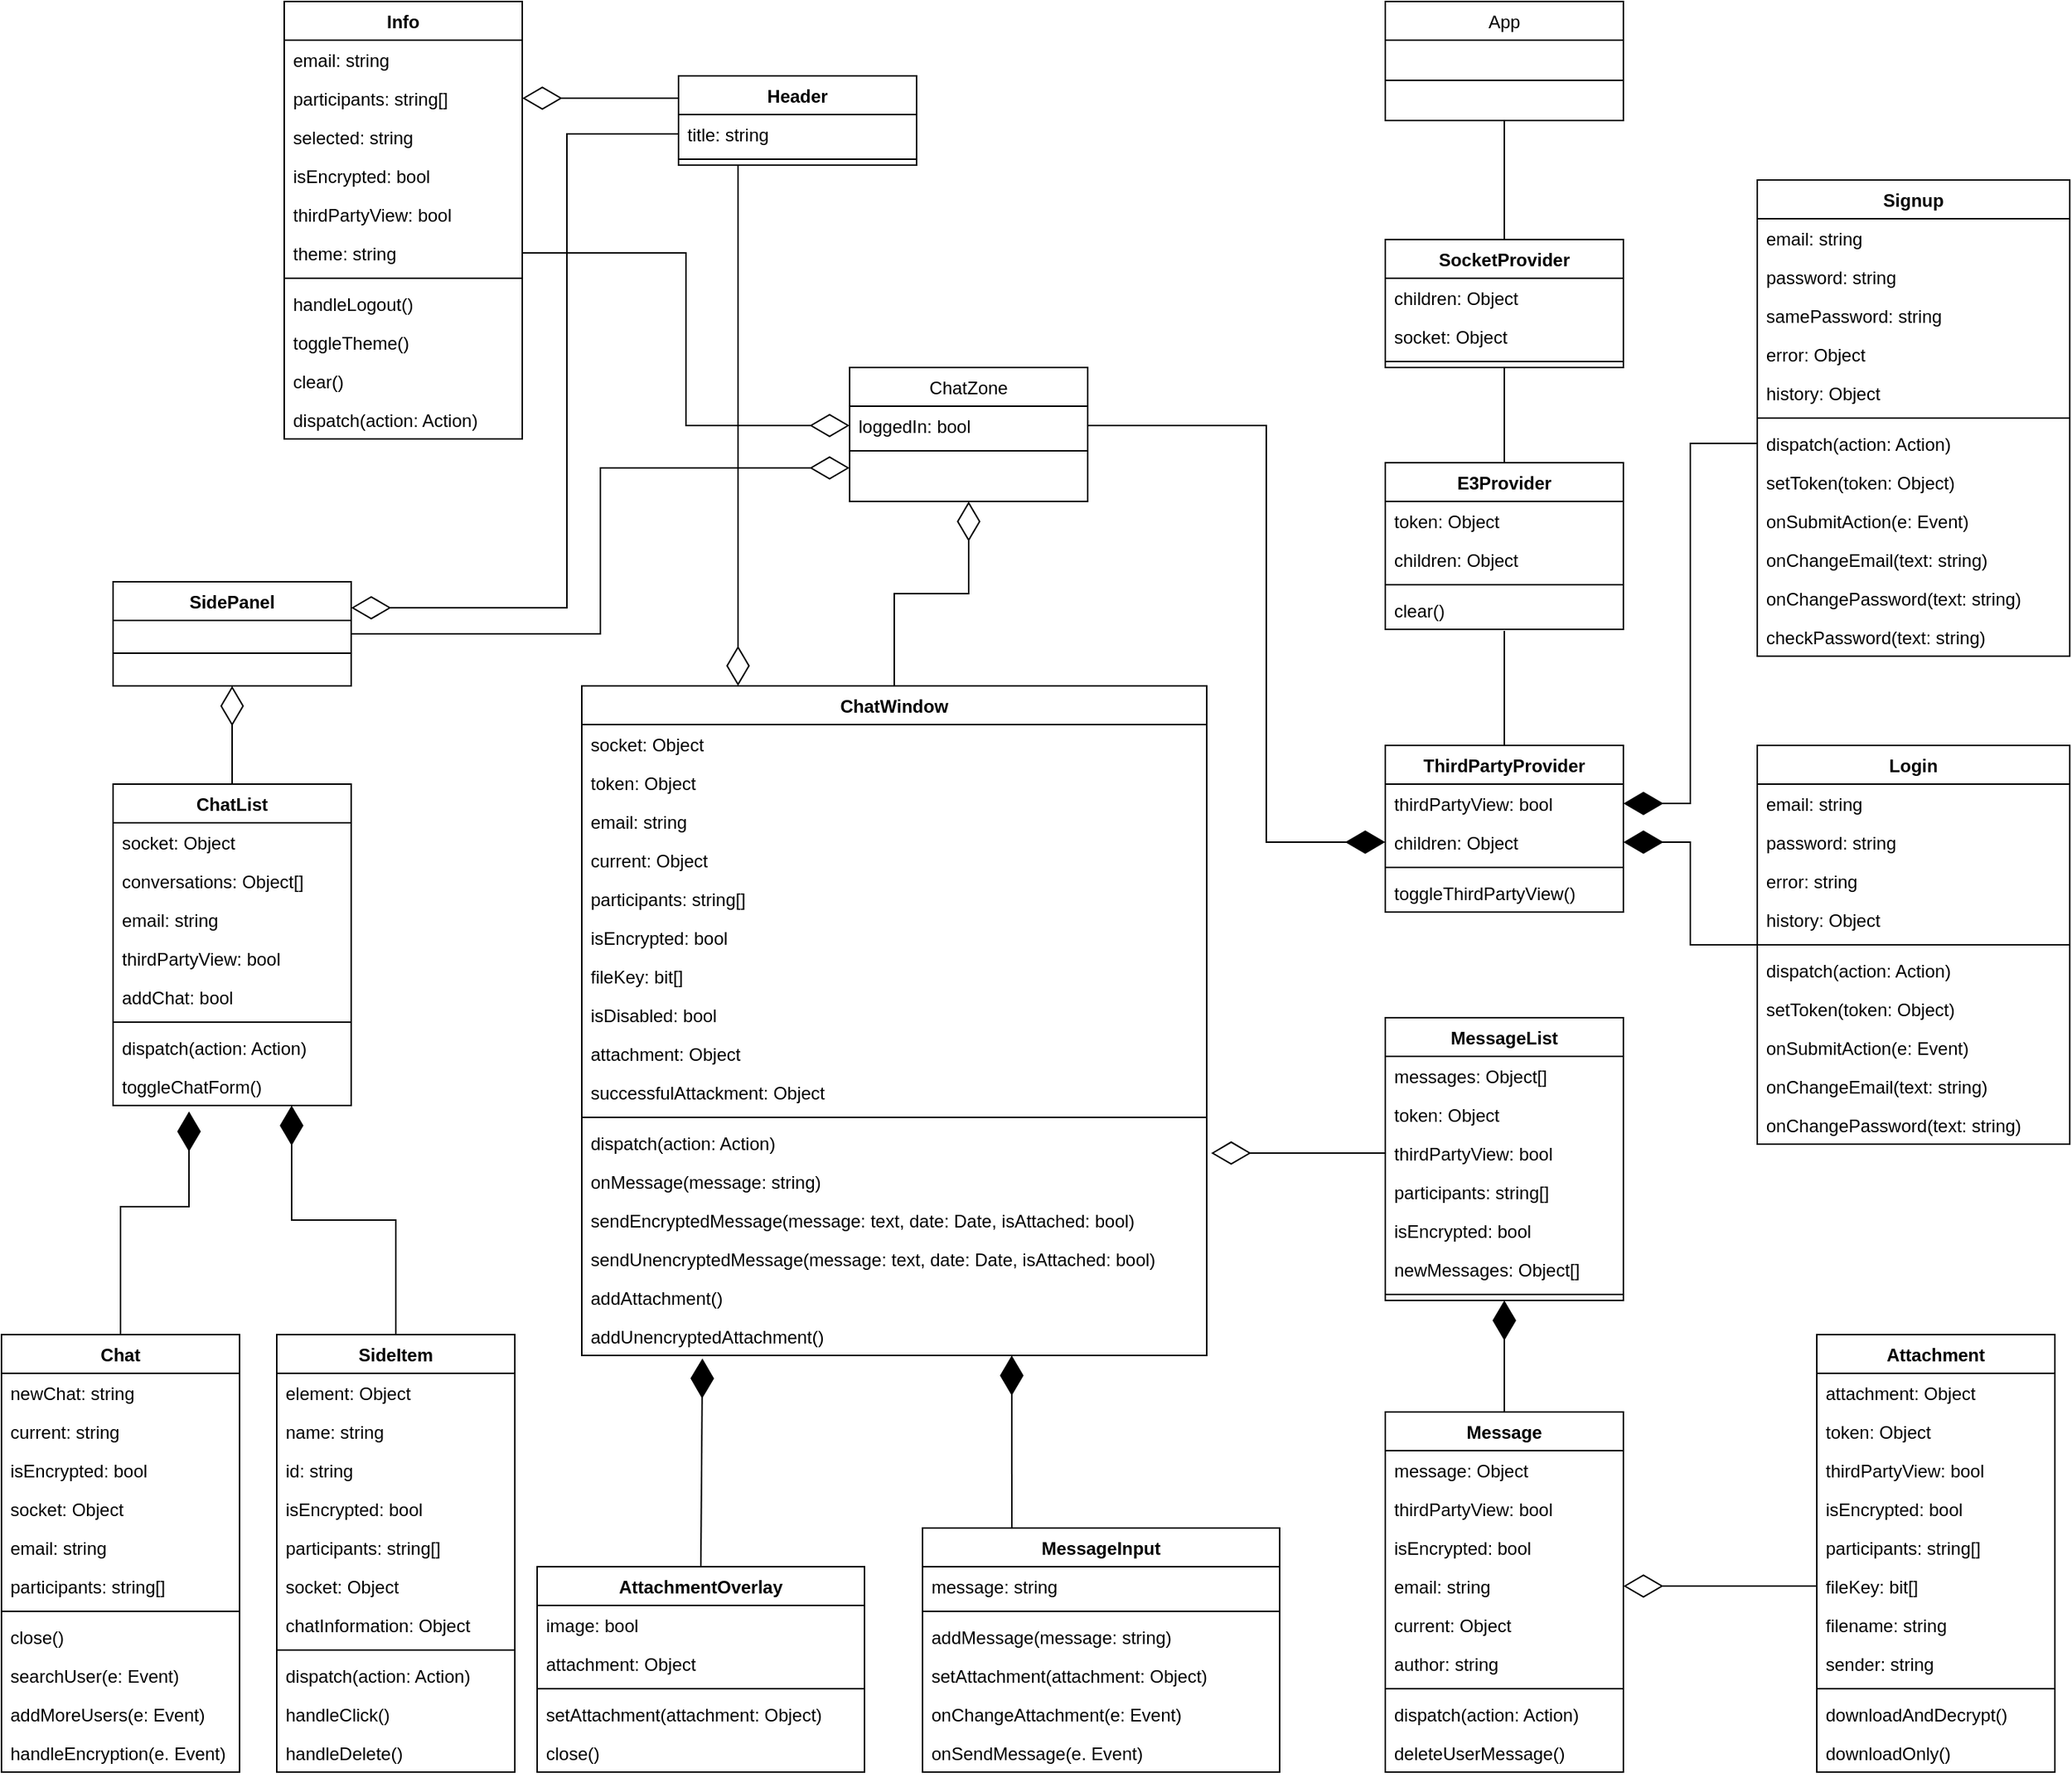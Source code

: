 <mxfile version="14.6.1" type="device"><diagram id="C5RBs43oDa-KdzZeNtuy" name="Page-1"><mxGraphModel dx="2538" dy="564" grid="1" gridSize="10" guides="1" tooltips="1" connect="1" arrows="1" fold="1" page="1" pageScale="1" pageWidth="1500" pageHeight="1500" math="0" shadow="0"><root><mxCell id="WIyWlLk6GJQsqaUBKTNV-0"/><mxCell id="WIyWlLk6GJQsqaUBKTNV-1" parent="WIyWlLk6GJQsqaUBKTNV-0"/><mxCell id="zkfFHV4jXpPFQw0GAbJ--0" value="App" style="swimlane;fontStyle=0;align=center;verticalAlign=top;childLayout=stackLayout;horizontal=1;startSize=26;horizontalStack=0;resizeParent=1;resizeLast=0;collapsible=1;marginBottom=0;rounded=0;shadow=0;strokeWidth=1;" parent="WIyWlLk6GJQsqaUBKTNV-1" vertex="1"><mxGeometry x="560" y="40" width="160" height="80" as="geometry"><mxRectangle x="230" y="140" width="160" height="26" as="alternateBounds"/></mxGeometry></mxCell><mxCell id="zkfFHV4jXpPFQw0GAbJ--4" value="" style="line;html=1;strokeWidth=1;align=left;verticalAlign=middle;spacingTop=-1;spacingLeft=3;spacingRight=3;rotatable=0;labelPosition=right;points=[];portConstraint=eastwest;" parent="zkfFHV4jXpPFQw0GAbJ--0" vertex="1"><mxGeometry y="26" width="160" height="54" as="geometry"/></mxCell><mxCell id="zkfFHV4jXpPFQw0GAbJ--17" value="ChatZone" style="swimlane;fontStyle=0;align=center;verticalAlign=top;childLayout=stackLayout;horizontal=1;startSize=26;horizontalStack=0;resizeParent=1;resizeLast=0;collapsible=1;marginBottom=0;rounded=0;shadow=0;strokeWidth=1;" parent="WIyWlLk6GJQsqaUBKTNV-1" vertex="1"><mxGeometry x="200" y="286" width="160" height="90" as="geometry"><mxRectangle x="550" y="140" width="160" height="26" as="alternateBounds"/></mxGeometry></mxCell><mxCell id="zkfFHV4jXpPFQw0GAbJ--18" value="loggedIn: bool" style="text;align=left;verticalAlign=top;spacingLeft=4;spacingRight=4;overflow=hidden;rotatable=0;points=[[0,0.5],[1,0.5]];portConstraint=eastwest;" parent="zkfFHV4jXpPFQw0GAbJ--17" vertex="1"><mxGeometry y="26" width="160" height="26" as="geometry"/></mxCell><mxCell id="zkfFHV4jXpPFQw0GAbJ--23" value="" style="line;html=1;strokeWidth=1;align=left;verticalAlign=middle;spacingTop=-1;spacingLeft=3;spacingRight=3;rotatable=0;labelPosition=right;points=[];portConstraint=eastwest;" parent="zkfFHV4jXpPFQw0GAbJ--17" vertex="1"><mxGeometry y="52" width="160" height="8" as="geometry"/></mxCell><mxCell id="NFk0pXSnsGcXy38gWaya-1" value="Login" style="swimlane;fontStyle=1;align=center;verticalAlign=top;childLayout=stackLayout;horizontal=1;startSize=26;horizontalStack=0;resizeParent=1;resizeParentMax=0;resizeLast=0;collapsible=1;marginBottom=0;" parent="WIyWlLk6GJQsqaUBKTNV-1" vertex="1"><mxGeometry x="810" y="540" width="210" height="268" as="geometry"/></mxCell><mxCell id="NFk0pXSnsGcXy38gWaya-2" value="email: string" style="text;strokeColor=none;fillColor=none;align=left;verticalAlign=top;spacingLeft=4;spacingRight=4;overflow=hidden;rotatable=0;points=[[0,0.5],[1,0.5]];portConstraint=eastwest;" parent="NFk0pXSnsGcXy38gWaya-1" vertex="1"><mxGeometry y="26" width="210" height="26" as="geometry"/></mxCell><mxCell id="NFk0pXSnsGcXy38gWaya-10" value="password: string" style="text;strokeColor=none;fillColor=none;align=left;verticalAlign=top;spacingLeft=4;spacingRight=4;overflow=hidden;rotatable=0;points=[[0,0.5],[1,0.5]];portConstraint=eastwest;" parent="NFk0pXSnsGcXy38gWaya-1" vertex="1"><mxGeometry y="52" width="210" height="26" as="geometry"/></mxCell><mxCell id="NFk0pXSnsGcXy38gWaya-4" value="error: string" style="text;strokeColor=none;fillColor=none;align=left;verticalAlign=top;spacingLeft=4;spacingRight=4;overflow=hidden;rotatable=0;points=[[0,0.5],[1,0.5]];portConstraint=eastwest;" parent="NFk0pXSnsGcXy38gWaya-1" vertex="1"><mxGeometry y="78" width="210" height="26" as="geometry"/></mxCell><mxCell id="NFk0pXSnsGcXy38gWaya-12" value="history: Object" style="text;strokeColor=none;fillColor=none;align=left;verticalAlign=top;spacingLeft=4;spacingRight=4;overflow=hidden;rotatable=0;points=[[0,0.5],[1,0.5]];portConstraint=eastwest;" parent="NFk0pXSnsGcXy38gWaya-1" vertex="1"><mxGeometry y="104" width="210" height="26" as="geometry"/></mxCell><mxCell id="NFk0pXSnsGcXy38gWaya-3" value="" style="line;strokeWidth=1;fillColor=none;align=left;verticalAlign=middle;spacingTop=-1;spacingLeft=3;spacingRight=3;rotatable=0;labelPosition=right;points=[];portConstraint=eastwest;" parent="NFk0pXSnsGcXy38gWaya-1" vertex="1"><mxGeometry y="130" width="210" height="8" as="geometry"/></mxCell><mxCell id="NFk0pXSnsGcXy38gWaya-16" value="dispatch(action: Action)" style="text;strokeColor=none;fillColor=none;align=left;verticalAlign=top;spacingLeft=4;spacingRight=4;overflow=hidden;rotatable=0;points=[[0,0.5],[1,0.5]];portConstraint=eastwest;" parent="NFk0pXSnsGcXy38gWaya-1" vertex="1"><mxGeometry y="138" width="210" height="26" as="geometry"/></mxCell><mxCell id="NFk0pXSnsGcXy38gWaya-17" value="setToken(token: Object)" style="text;strokeColor=none;fillColor=none;align=left;verticalAlign=top;spacingLeft=4;spacingRight=4;overflow=hidden;rotatable=0;points=[[0,0.5],[1,0.5]];portConstraint=eastwest;" parent="NFk0pXSnsGcXy38gWaya-1" vertex="1"><mxGeometry y="164" width="210" height="26" as="geometry"/></mxCell><mxCell id="NFk0pXSnsGcXy38gWaya-18" value="onSubmitAction(e: Event)" style="text;strokeColor=none;fillColor=none;align=left;verticalAlign=top;spacingLeft=4;spacingRight=4;overflow=hidden;rotatable=0;points=[[0,0.5],[1,0.5]];portConstraint=eastwest;" parent="NFk0pXSnsGcXy38gWaya-1" vertex="1"><mxGeometry y="190" width="210" height="26" as="geometry"/></mxCell><mxCell id="NFk0pXSnsGcXy38gWaya-19" value="onChangeEmail(text: string)" style="text;strokeColor=none;fillColor=none;align=left;verticalAlign=top;spacingLeft=4;spacingRight=4;overflow=hidden;rotatable=0;points=[[0,0.5],[1,0.5]];portConstraint=eastwest;" parent="NFk0pXSnsGcXy38gWaya-1" vertex="1"><mxGeometry y="216" width="210" height="26" as="geometry"/></mxCell><mxCell id="NFk0pXSnsGcXy38gWaya-20" value="onChangePassword(text: string)" style="text;strokeColor=none;fillColor=none;align=left;verticalAlign=top;spacingLeft=4;spacingRight=4;overflow=hidden;rotatable=0;points=[[0,0.5],[1,0.5]];portConstraint=eastwest;" parent="NFk0pXSnsGcXy38gWaya-1" vertex="1"><mxGeometry y="242" width="210" height="26" as="geometry"/></mxCell><mxCell id="NFk0pXSnsGcXy38gWaya-21" value="Signup" style="swimlane;fontStyle=1;align=center;verticalAlign=top;childLayout=stackLayout;horizontal=1;startSize=26;horizontalStack=0;resizeParent=1;resizeParentMax=0;resizeLast=0;collapsible=1;marginBottom=0;" parent="WIyWlLk6GJQsqaUBKTNV-1" vertex="1"><mxGeometry x="810" y="160" width="210" height="320" as="geometry"/></mxCell><mxCell id="NFk0pXSnsGcXy38gWaya-22" value="email: string" style="text;strokeColor=none;fillColor=none;align=left;verticalAlign=top;spacingLeft=4;spacingRight=4;overflow=hidden;rotatable=0;points=[[0,0.5],[1,0.5]];portConstraint=eastwest;" parent="NFk0pXSnsGcXy38gWaya-21" vertex="1"><mxGeometry y="26" width="210" height="26" as="geometry"/></mxCell><mxCell id="NFk0pXSnsGcXy38gWaya-23" value="password: string" style="text;strokeColor=none;fillColor=none;align=left;verticalAlign=top;spacingLeft=4;spacingRight=4;overflow=hidden;rotatable=0;points=[[0,0.5],[1,0.5]];portConstraint=eastwest;" parent="NFk0pXSnsGcXy38gWaya-21" vertex="1"><mxGeometry y="52" width="210" height="26" as="geometry"/></mxCell><mxCell id="NFk0pXSnsGcXy38gWaya-32" value="samePassword: string" style="text;strokeColor=none;fillColor=none;align=left;verticalAlign=top;spacingLeft=4;spacingRight=4;overflow=hidden;rotatable=0;points=[[0,0.5],[1,0.5]];portConstraint=eastwest;" parent="NFk0pXSnsGcXy38gWaya-21" vertex="1"><mxGeometry y="78" width="210" height="26" as="geometry"/></mxCell><mxCell id="NFk0pXSnsGcXy38gWaya-24" value="error: Object" style="text;strokeColor=none;fillColor=none;align=left;verticalAlign=top;spacingLeft=4;spacingRight=4;overflow=hidden;rotatable=0;points=[[0,0.5],[1,0.5]];portConstraint=eastwest;" parent="NFk0pXSnsGcXy38gWaya-21" vertex="1"><mxGeometry y="104" width="210" height="26" as="geometry"/></mxCell><mxCell id="NFk0pXSnsGcXy38gWaya-25" value="history: Object" style="text;strokeColor=none;fillColor=none;align=left;verticalAlign=top;spacingLeft=4;spacingRight=4;overflow=hidden;rotatable=0;points=[[0,0.5],[1,0.5]];portConstraint=eastwest;" parent="NFk0pXSnsGcXy38gWaya-21" vertex="1"><mxGeometry y="130" width="210" height="26" as="geometry"/></mxCell><mxCell id="NFk0pXSnsGcXy38gWaya-26" value="" style="line;strokeWidth=1;fillColor=none;align=left;verticalAlign=middle;spacingTop=-1;spacingLeft=3;spacingRight=3;rotatable=0;labelPosition=right;points=[];portConstraint=eastwest;" parent="NFk0pXSnsGcXy38gWaya-21" vertex="1"><mxGeometry y="156" width="210" height="8" as="geometry"/></mxCell><mxCell id="NFk0pXSnsGcXy38gWaya-27" value="dispatch(action: Action)" style="text;strokeColor=none;fillColor=none;align=left;verticalAlign=top;spacingLeft=4;spacingRight=4;overflow=hidden;rotatable=0;points=[[0,0.5],[1,0.5]];portConstraint=eastwest;" parent="NFk0pXSnsGcXy38gWaya-21" vertex="1"><mxGeometry y="164" width="210" height="26" as="geometry"/></mxCell><mxCell id="NFk0pXSnsGcXy38gWaya-28" value="setToken(token: Object)" style="text;strokeColor=none;fillColor=none;align=left;verticalAlign=top;spacingLeft=4;spacingRight=4;overflow=hidden;rotatable=0;points=[[0,0.5],[1,0.5]];portConstraint=eastwest;" parent="NFk0pXSnsGcXy38gWaya-21" vertex="1"><mxGeometry y="190" width="210" height="26" as="geometry"/></mxCell><mxCell id="NFk0pXSnsGcXy38gWaya-29" value="onSubmitAction(e: Event)" style="text;strokeColor=none;fillColor=none;align=left;verticalAlign=top;spacingLeft=4;spacingRight=4;overflow=hidden;rotatable=0;points=[[0,0.5],[1,0.5]];portConstraint=eastwest;" parent="NFk0pXSnsGcXy38gWaya-21" vertex="1"><mxGeometry y="216" width="210" height="26" as="geometry"/></mxCell><mxCell id="NFk0pXSnsGcXy38gWaya-30" value="onChangeEmail(text: string)" style="text;strokeColor=none;fillColor=none;align=left;verticalAlign=top;spacingLeft=4;spacingRight=4;overflow=hidden;rotatable=0;points=[[0,0.5],[1,0.5]];portConstraint=eastwest;" parent="NFk0pXSnsGcXy38gWaya-21" vertex="1"><mxGeometry y="242" width="210" height="26" as="geometry"/></mxCell><mxCell id="NFk0pXSnsGcXy38gWaya-31" value="onChangePassword(text: string)" style="text;strokeColor=none;fillColor=none;align=left;verticalAlign=top;spacingLeft=4;spacingRight=4;overflow=hidden;rotatable=0;points=[[0,0.5],[1,0.5]];portConstraint=eastwest;" parent="NFk0pXSnsGcXy38gWaya-21" vertex="1"><mxGeometry y="268" width="210" height="26" as="geometry"/></mxCell><mxCell id="NFk0pXSnsGcXy38gWaya-34" value="checkPassword(text: string)" style="text;strokeColor=none;fillColor=none;align=left;verticalAlign=top;spacingLeft=4;spacingRight=4;overflow=hidden;rotatable=0;points=[[0,0.5],[1,0.5]];portConstraint=eastwest;" parent="NFk0pXSnsGcXy38gWaya-21" vertex="1"><mxGeometry y="294" width="210" height="26" as="geometry"/></mxCell><mxCell id="NFk0pXSnsGcXy38gWaya-46" value="E3Provider" style="swimlane;fontStyle=1;align=center;verticalAlign=top;childLayout=stackLayout;horizontal=1;startSize=26;horizontalStack=0;resizeParent=1;resizeParentMax=0;resizeLast=0;collapsible=1;marginBottom=0;" parent="WIyWlLk6GJQsqaUBKTNV-1" vertex="1"><mxGeometry x="560" y="350" width="160" height="112" as="geometry"/></mxCell><mxCell id="NFk0pXSnsGcXy38gWaya-47" value="token: Object" style="text;strokeColor=none;fillColor=none;align=left;verticalAlign=top;spacingLeft=4;spacingRight=4;overflow=hidden;rotatable=0;points=[[0,0.5],[1,0.5]];portConstraint=eastwest;" parent="NFk0pXSnsGcXy38gWaya-46" vertex="1"><mxGeometry y="26" width="160" height="26" as="geometry"/></mxCell><mxCell id="NFk0pXSnsGcXy38gWaya-50" value="children: Object" style="text;strokeColor=none;fillColor=none;align=left;verticalAlign=top;spacingLeft=4;spacingRight=4;overflow=hidden;rotatable=0;points=[[0,0.5],[1,0.5]];portConstraint=eastwest;" parent="NFk0pXSnsGcXy38gWaya-46" vertex="1"><mxGeometry y="52" width="160" height="26" as="geometry"/></mxCell><mxCell id="NFk0pXSnsGcXy38gWaya-48" value="" style="line;strokeWidth=1;fillColor=none;align=left;verticalAlign=middle;spacingTop=-1;spacingLeft=3;spacingRight=3;rotatable=0;labelPosition=right;points=[];portConstraint=eastwest;" parent="NFk0pXSnsGcXy38gWaya-46" vertex="1"><mxGeometry y="78" width="160" height="8" as="geometry"/></mxCell><mxCell id="NFk0pXSnsGcXy38gWaya-49" value="clear()" style="text;strokeColor=none;fillColor=none;align=left;verticalAlign=top;spacingLeft=4;spacingRight=4;overflow=hidden;rotatable=0;points=[[0,0.5],[1,0.5]];portConstraint=eastwest;" parent="NFk0pXSnsGcXy38gWaya-46" vertex="1"><mxGeometry y="86" width="160" height="26" as="geometry"/></mxCell><mxCell id="NFk0pXSnsGcXy38gWaya-52" value="Info" style="swimlane;fontStyle=1;align=center;verticalAlign=top;childLayout=stackLayout;horizontal=1;startSize=26;horizontalStack=0;resizeParent=1;resizeParentMax=0;resizeLast=0;collapsible=1;marginBottom=0;" parent="WIyWlLk6GJQsqaUBKTNV-1" vertex="1"><mxGeometry x="-180" y="40" width="160" height="294" as="geometry"/></mxCell><mxCell id="NFk0pXSnsGcXy38gWaya-53" value="email: string" style="text;strokeColor=none;fillColor=none;align=left;verticalAlign=top;spacingLeft=4;spacingRight=4;overflow=hidden;rotatable=0;points=[[0,0.5],[1,0.5]];portConstraint=eastwest;" parent="NFk0pXSnsGcXy38gWaya-52" vertex="1"><mxGeometry y="26" width="160" height="26" as="geometry"/></mxCell><mxCell id="NFk0pXSnsGcXy38gWaya-56" value="participants: string[]" style="text;strokeColor=none;fillColor=none;align=left;verticalAlign=top;spacingLeft=4;spacingRight=4;overflow=hidden;rotatable=0;points=[[0,0.5],[1,0.5]];portConstraint=eastwest;" parent="NFk0pXSnsGcXy38gWaya-52" vertex="1"><mxGeometry y="52" width="160" height="26" as="geometry"/></mxCell><mxCell id="NFk0pXSnsGcXy38gWaya-57" value="selected: string" style="text;strokeColor=none;fillColor=none;align=left;verticalAlign=top;spacingLeft=4;spacingRight=4;overflow=hidden;rotatable=0;points=[[0,0.5],[1,0.5]];portConstraint=eastwest;" parent="NFk0pXSnsGcXy38gWaya-52" vertex="1"><mxGeometry y="78" width="160" height="26" as="geometry"/></mxCell><mxCell id="NFk0pXSnsGcXy38gWaya-58" value="isEncrypted: bool" style="text;strokeColor=none;fillColor=none;align=left;verticalAlign=top;spacingLeft=4;spacingRight=4;overflow=hidden;rotatable=0;points=[[0,0.5],[1,0.5]];portConstraint=eastwest;" parent="NFk0pXSnsGcXy38gWaya-52" vertex="1"><mxGeometry y="104" width="160" height="26" as="geometry"/></mxCell><mxCell id="NFk0pXSnsGcXy38gWaya-59" value="thirdPartyView: bool" style="text;strokeColor=none;fillColor=none;align=left;verticalAlign=top;spacingLeft=4;spacingRight=4;overflow=hidden;rotatable=0;points=[[0,0.5],[1,0.5]];portConstraint=eastwest;" parent="NFk0pXSnsGcXy38gWaya-52" vertex="1"><mxGeometry y="130" width="160" height="26" as="geometry"/></mxCell><mxCell id="NFk0pXSnsGcXy38gWaya-60" value="theme: string" style="text;strokeColor=none;fillColor=none;align=left;verticalAlign=top;spacingLeft=4;spacingRight=4;overflow=hidden;rotatable=0;points=[[0,0.5],[1,0.5]];portConstraint=eastwest;" parent="NFk0pXSnsGcXy38gWaya-52" vertex="1"><mxGeometry y="156" width="160" height="26" as="geometry"/></mxCell><mxCell id="NFk0pXSnsGcXy38gWaya-54" value="" style="line;strokeWidth=1;fillColor=none;align=left;verticalAlign=middle;spacingTop=-1;spacingLeft=3;spacingRight=3;rotatable=0;labelPosition=right;points=[];portConstraint=eastwest;" parent="NFk0pXSnsGcXy38gWaya-52" vertex="1"><mxGeometry y="182" width="160" height="8" as="geometry"/></mxCell><mxCell id="NFk0pXSnsGcXy38gWaya-55" value="handleLogout()" style="text;strokeColor=none;fillColor=none;align=left;verticalAlign=top;spacingLeft=4;spacingRight=4;overflow=hidden;rotatable=0;points=[[0,0.5],[1,0.5]];portConstraint=eastwest;" parent="NFk0pXSnsGcXy38gWaya-52" vertex="1"><mxGeometry y="190" width="160" height="26" as="geometry"/></mxCell><mxCell id="NFk0pXSnsGcXy38gWaya-61" value="toggleTheme()" style="text;strokeColor=none;fillColor=none;align=left;verticalAlign=top;spacingLeft=4;spacingRight=4;overflow=hidden;rotatable=0;points=[[0,0.5],[1,0.5]];portConstraint=eastwest;" parent="NFk0pXSnsGcXy38gWaya-52" vertex="1"><mxGeometry y="216" width="160" height="26" as="geometry"/></mxCell><mxCell id="NFk0pXSnsGcXy38gWaya-72" value="clear()" style="text;strokeColor=none;fillColor=none;align=left;verticalAlign=top;spacingLeft=4;spacingRight=4;overflow=hidden;rotatable=0;points=[[0,0.5],[1,0.5]];portConstraint=eastwest;" parent="NFk0pXSnsGcXy38gWaya-52" vertex="1"><mxGeometry y="242" width="160" height="26" as="geometry"/></mxCell><mxCell id="NFk0pXSnsGcXy38gWaya-71" value="dispatch(action: Action)" style="text;strokeColor=none;fillColor=none;align=left;verticalAlign=top;spacingLeft=4;spacingRight=4;overflow=hidden;rotatable=0;points=[[0,0.5],[1,0.5]];portConstraint=eastwest;" parent="NFk0pXSnsGcXy38gWaya-52" vertex="1"><mxGeometry y="268" width="160" height="26" as="geometry"/></mxCell><mxCell id="NFk0pXSnsGcXy38gWaya-73" value="Header" style="swimlane;fontStyle=1;align=center;verticalAlign=top;childLayout=stackLayout;horizontal=1;startSize=26;horizontalStack=0;resizeParent=1;resizeParentMax=0;resizeLast=0;collapsible=1;marginBottom=0;" parent="WIyWlLk6GJQsqaUBKTNV-1" vertex="1"><mxGeometry x="85" y="90" width="160" height="60" as="geometry"/></mxCell><mxCell id="NFk0pXSnsGcXy38gWaya-74" value="title: string" style="text;strokeColor=none;fillColor=none;align=left;verticalAlign=top;spacingLeft=4;spacingRight=4;overflow=hidden;rotatable=0;points=[[0,0.5],[1,0.5]];portConstraint=eastwest;" parent="NFk0pXSnsGcXy38gWaya-73" vertex="1"><mxGeometry y="26" width="160" height="26" as="geometry"/></mxCell><mxCell id="NFk0pXSnsGcXy38gWaya-75" value="" style="line;strokeWidth=1;fillColor=none;align=left;verticalAlign=middle;spacingTop=-1;spacingLeft=3;spacingRight=3;rotatable=0;labelPosition=right;points=[];portConstraint=eastwest;" parent="NFk0pXSnsGcXy38gWaya-73" vertex="1"><mxGeometry y="52" width="160" height="8" as="geometry"/></mxCell><mxCell id="NFk0pXSnsGcXy38gWaya-80" value="SidePanel" style="swimlane;fontStyle=1;align=center;verticalAlign=top;childLayout=stackLayout;horizontal=1;startSize=26;horizontalStack=0;resizeParent=1;resizeParentMax=0;resizeLast=0;collapsible=1;marginBottom=0;" parent="WIyWlLk6GJQsqaUBKTNV-1" vertex="1"><mxGeometry x="-295" y="430" width="160" height="70" as="geometry"/></mxCell><mxCell id="NFk0pXSnsGcXy38gWaya-82" value="" style="line;strokeWidth=1;fillColor=none;align=left;verticalAlign=middle;spacingTop=-1;spacingLeft=3;spacingRight=3;rotatable=0;labelPosition=right;points=[];portConstraint=eastwest;" parent="NFk0pXSnsGcXy38gWaya-80" vertex="1"><mxGeometry y="26" width="160" height="44" as="geometry"/></mxCell><mxCell id="NFk0pXSnsGcXy38gWaya-84" value="ChatList" style="swimlane;fontStyle=1;align=center;verticalAlign=top;childLayout=stackLayout;horizontal=1;startSize=26;horizontalStack=0;resizeParent=1;resizeParentMax=0;resizeLast=0;collapsible=1;marginBottom=0;" parent="WIyWlLk6GJQsqaUBKTNV-1" vertex="1"><mxGeometry x="-295" y="566" width="160" height="216" as="geometry"/></mxCell><mxCell id="NFk0pXSnsGcXy38gWaya-85" value="socket: Object" style="text;strokeColor=none;fillColor=none;align=left;verticalAlign=top;spacingLeft=4;spacingRight=4;overflow=hidden;rotatable=0;points=[[0,0.5],[1,0.5]];portConstraint=eastwest;" parent="NFk0pXSnsGcXy38gWaya-84" vertex="1"><mxGeometry y="26" width="160" height="26" as="geometry"/></mxCell><mxCell id="NFk0pXSnsGcXy38gWaya-88" value="conversations: Object[]" style="text;strokeColor=none;fillColor=none;align=left;verticalAlign=top;spacingLeft=4;spacingRight=4;overflow=hidden;rotatable=0;points=[[0,0.5],[1,0.5]];portConstraint=eastwest;" parent="NFk0pXSnsGcXy38gWaya-84" vertex="1"><mxGeometry y="52" width="160" height="26" as="geometry"/></mxCell><mxCell id="NFk0pXSnsGcXy38gWaya-89" value="email: string" style="text;strokeColor=none;fillColor=none;align=left;verticalAlign=top;spacingLeft=4;spacingRight=4;overflow=hidden;rotatable=0;points=[[0,0.5],[1,0.5]];portConstraint=eastwest;" parent="NFk0pXSnsGcXy38gWaya-84" vertex="1"><mxGeometry y="78" width="160" height="26" as="geometry"/></mxCell><mxCell id="NFk0pXSnsGcXy38gWaya-90" value="thirdPartyView: bool" style="text;strokeColor=none;fillColor=none;align=left;verticalAlign=top;spacingLeft=4;spacingRight=4;overflow=hidden;rotatable=0;points=[[0,0.5],[1,0.5]];portConstraint=eastwest;" parent="NFk0pXSnsGcXy38gWaya-84" vertex="1"><mxGeometry y="104" width="160" height="26" as="geometry"/></mxCell><mxCell id="NFk0pXSnsGcXy38gWaya-91" value="addChat: bool" style="text;strokeColor=none;fillColor=none;align=left;verticalAlign=top;spacingLeft=4;spacingRight=4;overflow=hidden;rotatable=0;points=[[0,0.5],[1,0.5]];portConstraint=eastwest;" parent="NFk0pXSnsGcXy38gWaya-84" vertex="1"><mxGeometry y="130" width="160" height="26" as="geometry"/></mxCell><mxCell id="NFk0pXSnsGcXy38gWaya-86" value="" style="line;strokeWidth=1;fillColor=none;align=left;verticalAlign=middle;spacingTop=-1;spacingLeft=3;spacingRight=3;rotatable=0;labelPosition=right;points=[];portConstraint=eastwest;" parent="NFk0pXSnsGcXy38gWaya-84" vertex="1"><mxGeometry y="156" width="160" height="8" as="geometry"/></mxCell><mxCell id="NFk0pXSnsGcXy38gWaya-95" value="dispatch(action: Action)" style="text;strokeColor=none;fillColor=none;align=left;verticalAlign=top;spacingLeft=4;spacingRight=4;overflow=hidden;rotatable=0;points=[[0,0.5],[1,0.5]];portConstraint=eastwest;" parent="NFk0pXSnsGcXy38gWaya-84" vertex="1"><mxGeometry y="164" width="160" height="26" as="geometry"/></mxCell><mxCell id="NFk0pXSnsGcXy38gWaya-92" value="toggleChatForm()" style="text;strokeColor=none;fillColor=none;align=left;verticalAlign=top;spacingLeft=4;spacingRight=4;overflow=hidden;rotatable=0;points=[[0,0.5],[1,0.5]];portConstraint=eastwest;" parent="NFk0pXSnsGcXy38gWaya-84" vertex="1"><mxGeometry y="190" width="160" height="26" as="geometry"/></mxCell><mxCell id="NFk0pXSnsGcXy38gWaya-96" value="SocketProvider" style="swimlane;fontStyle=1;align=center;verticalAlign=top;childLayout=stackLayout;horizontal=1;startSize=26;horizontalStack=0;resizeParent=1;resizeParentMax=0;resizeLast=0;collapsible=1;marginBottom=0;" parent="WIyWlLk6GJQsqaUBKTNV-1" vertex="1"><mxGeometry x="560" y="200" width="160" height="86" as="geometry"/></mxCell><mxCell id="NFk0pXSnsGcXy38gWaya-97" value="children: Object" style="text;strokeColor=none;fillColor=none;align=left;verticalAlign=top;spacingLeft=4;spacingRight=4;overflow=hidden;rotatable=0;points=[[0,0.5],[1,0.5]];portConstraint=eastwest;" parent="NFk0pXSnsGcXy38gWaya-96" vertex="1"><mxGeometry y="26" width="160" height="26" as="geometry"/></mxCell><mxCell id="NFk0pXSnsGcXy38gWaya-100" value="socket: Object" style="text;strokeColor=none;fillColor=none;align=left;verticalAlign=top;spacingLeft=4;spacingRight=4;overflow=hidden;rotatable=0;points=[[0,0.5],[1,0.5]];portConstraint=eastwest;" parent="NFk0pXSnsGcXy38gWaya-96" vertex="1"><mxGeometry y="52" width="160" height="26" as="geometry"/></mxCell><mxCell id="NFk0pXSnsGcXy38gWaya-98" value="" style="line;strokeWidth=1;fillColor=none;align=left;verticalAlign=middle;spacingTop=-1;spacingLeft=3;spacingRight=3;rotatable=0;labelPosition=right;points=[];portConstraint=eastwest;" parent="NFk0pXSnsGcXy38gWaya-96" vertex="1"><mxGeometry y="78" width="160" height="8" as="geometry"/></mxCell><mxCell id="NFk0pXSnsGcXy38gWaya-101" value="ThirdPartyProvider" style="swimlane;fontStyle=1;align=center;verticalAlign=top;childLayout=stackLayout;horizontal=1;startSize=26;horizontalStack=0;resizeParent=1;resizeParentMax=0;resizeLast=0;collapsible=1;marginBottom=0;" parent="WIyWlLk6GJQsqaUBKTNV-1" vertex="1"><mxGeometry x="560" y="540" width="160" height="112" as="geometry"/></mxCell><mxCell id="NFk0pXSnsGcXy38gWaya-102" value="thirdPartyView: bool" style="text;strokeColor=none;fillColor=none;align=left;verticalAlign=top;spacingLeft=4;spacingRight=4;overflow=hidden;rotatable=0;points=[[0,0.5],[1,0.5]];portConstraint=eastwest;" parent="NFk0pXSnsGcXy38gWaya-101" vertex="1"><mxGeometry y="26" width="160" height="26" as="geometry"/></mxCell><mxCell id="NFk0pXSnsGcXy38gWaya-105" value="children: Object" style="text;strokeColor=none;fillColor=none;align=left;verticalAlign=top;spacingLeft=4;spacingRight=4;overflow=hidden;rotatable=0;points=[[0,0.5],[1,0.5]];portConstraint=eastwest;" parent="NFk0pXSnsGcXy38gWaya-101" vertex="1"><mxGeometry y="52" width="160" height="26" as="geometry"/></mxCell><mxCell id="NFk0pXSnsGcXy38gWaya-103" value="" style="line;strokeWidth=1;fillColor=none;align=left;verticalAlign=middle;spacingTop=-1;spacingLeft=3;spacingRight=3;rotatable=0;labelPosition=right;points=[];portConstraint=eastwest;" parent="NFk0pXSnsGcXy38gWaya-101" vertex="1"><mxGeometry y="78" width="160" height="8" as="geometry"/></mxCell><mxCell id="NFk0pXSnsGcXy38gWaya-104" value="toggleThirdPartyView()" style="text;strokeColor=none;fillColor=none;align=left;verticalAlign=top;spacingLeft=4;spacingRight=4;overflow=hidden;rotatable=0;points=[[0,0.5],[1,0.5]];portConstraint=eastwest;" parent="NFk0pXSnsGcXy38gWaya-101" vertex="1"><mxGeometry y="86" width="160" height="26" as="geometry"/></mxCell><mxCell id="NFk0pXSnsGcXy38gWaya-106" value="Chat" style="swimlane;fontStyle=1;align=center;verticalAlign=top;childLayout=stackLayout;horizontal=1;startSize=26;horizontalStack=0;resizeParent=1;resizeParentMax=0;resizeLast=0;collapsible=1;marginBottom=0;" parent="WIyWlLk6GJQsqaUBKTNV-1" vertex="1"><mxGeometry x="-370" y="936" width="160" height="294" as="geometry"/></mxCell><mxCell id="NFk0pXSnsGcXy38gWaya-107" value="newChat: string" style="text;strokeColor=none;fillColor=none;align=left;verticalAlign=top;spacingLeft=4;spacingRight=4;overflow=hidden;rotatable=0;points=[[0,0.5],[1,0.5]];portConstraint=eastwest;" parent="NFk0pXSnsGcXy38gWaya-106" vertex="1"><mxGeometry y="26" width="160" height="26" as="geometry"/></mxCell><mxCell id="NFk0pXSnsGcXy38gWaya-110" value="current: string" style="text;strokeColor=none;fillColor=none;align=left;verticalAlign=top;spacingLeft=4;spacingRight=4;overflow=hidden;rotatable=0;points=[[0,0.5],[1,0.5]];portConstraint=eastwest;" parent="NFk0pXSnsGcXy38gWaya-106" vertex="1"><mxGeometry y="52" width="160" height="26" as="geometry"/></mxCell><mxCell id="NFk0pXSnsGcXy38gWaya-111" value="isEncrypted: bool" style="text;strokeColor=none;fillColor=none;align=left;verticalAlign=top;spacingLeft=4;spacingRight=4;overflow=hidden;rotatable=0;points=[[0,0.5],[1,0.5]];portConstraint=eastwest;" parent="NFk0pXSnsGcXy38gWaya-106" vertex="1"><mxGeometry y="78" width="160" height="26" as="geometry"/></mxCell><mxCell id="NFk0pXSnsGcXy38gWaya-112" value="socket: Object" style="text;strokeColor=none;fillColor=none;align=left;verticalAlign=top;spacingLeft=4;spacingRight=4;overflow=hidden;rotatable=0;points=[[0,0.5],[1,0.5]];portConstraint=eastwest;" parent="NFk0pXSnsGcXy38gWaya-106" vertex="1"><mxGeometry y="104" width="160" height="26" as="geometry"/></mxCell><mxCell id="NFk0pXSnsGcXy38gWaya-113" value="email: string" style="text;strokeColor=none;fillColor=none;align=left;verticalAlign=top;spacingLeft=4;spacingRight=4;overflow=hidden;rotatable=0;points=[[0,0.5],[1,0.5]];portConstraint=eastwest;" parent="NFk0pXSnsGcXy38gWaya-106" vertex="1"><mxGeometry y="130" width="160" height="26" as="geometry"/></mxCell><mxCell id="NFk0pXSnsGcXy38gWaya-114" value="participants: string[]" style="text;strokeColor=none;fillColor=none;align=left;verticalAlign=top;spacingLeft=4;spacingRight=4;overflow=hidden;rotatable=0;points=[[0,0.5],[1,0.5]];portConstraint=eastwest;" parent="NFk0pXSnsGcXy38gWaya-106" vertex="1"><mxGeometry y="156" width="160" height="26" as="geometry"/></mxCell><mxCell id="NFk0pXSnsGcXy38gWaya-108" value="" style="line;strokeWidth=1;fillColor=none;align=left;verticalAlign=middle;spacingTop=-1;spacingLeft=3;spacingRight=3;rotatable=0;labelPosition=right;points=[];portConstraint=eastwest;" parent="NFk0pXSnsGcXy38gWaya-106" vertex="1"><mxGeometry y="182" width="160" height="8" as="geometry"/></mxCell><mxCell id="NFk0pXSnsGcXy38gWaya-109" value="close()" style="text;strokeColor=none;fillColor=none;align=left;verticalAlign=top;spacingLeft=4;spacingRight=4;overflow=hidden;rotatable=0;points=[[0,0.5],[1,0.5]];portConstraint=eastwest;" parent="NFk0pXSnsGcXy38gWaya-106" vertex="1"><mxGeometry y="190" width="160" height="26" as="geometry"/></mxCell><mxCell id="NFk0pXSnsGcXy38gWaya-115" value="searchUser(e: Event)" style="text;strokeColor=none;fillColor=none;align=left;verticalAlign=top;spacingLeft=4;spacingRight=4;overflow=hidden;rotatable=0;points=[[0,0.5],[1,0.5]];portConstraint=eastwest;" parent="NFk0pXSnsGcXy38gWaya-106" vertex="1"><mxGeometry y="216" width="160" height="26" as="geometry"/></mxCell><mxCell id="NFk0pXSnsGcXy38gWaya-116" value="addMoreUsers(e: Event)" style="text;strokeColor=none;fillColor=none;align=left;verticalAlign=top;spacingLeft=4;spacingRight=4;overflow=hidden;rotatable=0;points=[[0,0.5],[1,0.5]];portConstraint=eastwest;" parent="NFk0pXSnsGcXy38gWaya-106" vertex="1"><mxGeometry y="242" width="160" height="26" as="geometry"/></mxCell><mxCell id="NFk0pXSnsGcXy38gWaya-117" value="handleEncryption(e. Event)" style="text;strokeColor=none;fillColor=none;align=left;verticalAlign=top;spacingLeft=4;spacingRight=4;overflow=hidden;rotatable=0;points=[[0,0.5],[1,0.5]];portConstraint=eastwest;" parent="NFk0pXSnsGcXy38gWaya-106" vertex="1"><mxGeometry y="268" width="160" height="26" as="geometry"/></mxCell><mxCell id="NFk0pXSnsGcXy38gWaya-119" value="SideItem" style="swimlane;fontStyle=1;align=center;verticalAlign=top;childLayout=stackLayout;horizontal=1;startSize=26;horizontalStack=0;resizeParent=1;resizeParentMax=0;resizeLast=0;collapsible=1;marginBottom=0;" parent="WIyWlLk6GJQsqaUBKTNV-1" vertex="1"><mxGeometry x="-185" y="936" width="160" height="294" as="geometry"/></mxCell><mxCell id="NFk0pXSnsGcXy38gWaya-120" value="element: Object" style="text;strokeColor=none;fillColor=none;align=left;verticalAlign=top;spacingLeft=4;spacingRight=4;overflow=hidden;rotatable=0;points=[[0,0.5],[1,0.5]];portConstraint=eastwest;" parent="NFk0pXSnsGcXy38gWaya-119" vertex="1"><mxGeometry y="26" width="160" height="26" as="geometry"/></mxCell><mxCell id="NFk0pXSnsGcXy38gWaya-123" value="name: string" style="text;strokeColor=none;fillColor=none;align=left;verticalAlign=top;spacingLeft=4;spacingRight=4;overflow=hidden;rotatable=0;points=[[0,0.5],[1,0.5]];portConstraint=eastwest;" parent="NFk0pXSnsGcXy38gWaya-119" vertex="1"><mxGeometry y="52" width="160" height="26" as="geometry"/></mxCell><mxCell id="NFk0pXSnsGcXy38gWaya-124" value="id: string" style="text;strokeColor=none;fillColor=none;align=left;verticalAlign=top;spacingLeft=4;spacingRight=4;overflow=hidden;rotatable=0;points=[[0,0.5],[1,0.5]];portConstraint=eastwest;" parent="NFk0pXSnsGcXy38gWaya-119" vertex="1"><mxGeometry y="78" width="160" height="26" as="geometry"/></mxCell><mxCell id="NFk0pXSnsGcXy38gWaya-125" value="isEncrypted: bool" style="text;strokeColor=none;fillColor=none;align=left;verticalAlign=top;spacingLeft=4;spacingRight=4;overflow=hidden;rotatable=0;points=[[0,0.5],[1,0.5]];portConstraint=eastwest;" parent="NFk0pXSnsGcXy38gWaya-119" vertex="1"><mxGeometry y="104" width="160" height="26" as="geometry"/></mxCell><mxCell id="NFk0pXSnsGcXy38gWaya-126" value="participants: string[]" style="text;strokeColor=none;fillColor=none;align=left;verticalAlign=top;spacingLeft=4;spacingRight=4;overflow=hidden;rotatable=0;points=[[0,0.5],[1,0.5]];portConstraint=eastwest;" parent="NFk0pXSnsGcXy38gWaya-119" vertex="1"><mxGeometry y="130" width="160" height="26" as="geometry"/></mxCell><mxCell id="NFk0pXSnsGcXy38gWaya-127" value="socket: Object" style="text;strokeColor=none;fillColor=none;align=left;verticalAlign=top;spacingLeft=4;spacingRight=4;overflow=hidden;rotatable=0;points=[[0,0.5],[1,0.5]];portConstraint=eastwest;" parent="NFk0pXSnsGcXy38gWaya-119" vertex="1"><mxGeometry y="156" width="160" height="26" as="geometry"/></mxCell><mxCell id="NFk0pXSnsGcXy38gWaya-128" value="chatInformation: Object" style="text;strokeColor=none;fillColor=none;align=left;verticalAlign=top;spacingLeft=4;spacingRight=4;overflow=hidden;rotatable=0;points=[[0,0.5],[1,0.5]];portConstraint=eastwest;" parent="NFk0pXSnsGcXy38gWaya-119" vertex="1"><mxGeometry y="182" width="160" height="26" as="geometry"/></mxCell><mxCell id="NFk0pXSnsGcXy38gWaya-121" value="" style="line;strokeWidth=1;fillColor=none;align=left;verticalAlign=middle;spacingTop=-1;spacingLeft=3;spacingRight=3;rotatable=0;labelPosition=right;points=[];portConstraint=eastwest;" parent="NFk0pXSnsGcXy38gWaya-119" vertex="1"><mxGeometry y="208" width="160" height="8" as="geometry"/></mxCell><mxCell id="NFk0pXSnsGcXy38gWaya-122" value="dispatch(action: Action)" style="text;strokeColor=none;fillColor=none;align=left;verticalAlign=top;spacingLeft=4;spacingRight=4;overflow=hidden;rotatable=0;points=[[0,0.5],[1,0.5]];portConstraint=eastwest;" parent="NFk0pXSnsGcXy38gWaya-119" vertex="1"><mxGeometry y="216" width="160" height="26" as="geometry"/></mxCell><mxCell id="NFk0pXSnsGcXy38gWaya-129" value="handleClick()" style="text;strokeColor=none;fillColor=none;align=left;verticalAlign=top;spacingLeft=4;spacingRight=4;overflow=hidden;rotatable=0;points=[[0,0.5],[1,0.5]];portConstraint=eastwest;" parent="NFk0pXSnsGcXy38gWaya-119" vertex="1"><mxGeometry y="242" width="160" height="26" as="geometry"/></mxCell><mxCell id="NFk0pXSnsGcXy38gWaya-130" value="handleDelete()" style="text;strokeColor=none;fillColor=none;align=left;verticalAlign=top;spacingLeft=4;spacingRight=4;overflow=hidden;rotatable=0;points=[[0,0.5],[1,0.5]];portConstraint=eastwest;" parent="NFk0pXSnsGcXy38gWaya-119" vertex="1"><mxGeometry y="268" width="160" height="26" as="geometry"/></mxCell><mxCell id="NFk0pXSnsGcXy38gWaya-132" value="ChatWindow" style="swimlane;fontStyle=1;align=center;verticalAlign=top;childLayout=stackLayout;horizontal=1;startSize=26;horizontalStack=0;resizeParent=1;resizeParentMax=0;resizeLast=0;collapsible=1;marginBottom=0;" parent="WIyWlLk6GJQsqaUBKTNV-1" vertex="1"><mxGeometry x="20" y="500" width="420" height="450" as="geometry"/></mxCell><mxCell id="NFk0pXSnsGcXy38gWaya-133" value="socket: Object" style="text;strokeColor=none;fillColor=none;align=left;verticalAlign=top;spacingLeft=4;spacingRight=4;overflow=hidden;rotatable=0;points=[[0,0.5],[1,0.5]];portConstraint=eastwest;" parent="NFk0pXSnsGcXy38gWaya-132" vertex="1"><mxGeometry y="26" width="420" height="26" as="geometry"/></mxCell><mxCell id="NFk0pXSnsGcXy38gWaya-136" value="token: Object" style="text;strokeColor=none;fillColor=none;align=left;verticalAlign=top;spacingLeft=4;spacingRight=4;overflow=hidden;rotatable=0;points=[[0,0.5],[1,0.5]];portConstraint=eastwest;" parent="NFk0pXSnsGcXy38gWaya-132" vertex="1"><mxGeometry y="52" width="420" height="26" as="geometry"/></mxCell><mxCell id="NFk0pXSnsGcXy38gWaya-137" value="email: string" style="text;strokeColor=none;fillColor=none;align=left;verticalAlign=top;spacingLeft=4;spacingRight=4;overflow=hidden;rotatable=0;points=[[0,0.5],[1,0.5]];portConstraint=eastwest;" parent="NFk0pXSnsGcXy38gWaya-132" vertex="1"><mxGeometry y="78" width="420" height="26" as="geometry"/></mxCell><mxCell id="NFk0pXSnsGcXy38gWaya-138" value="current: Object" style="text;strokeColor=none;fillColor=none;align=left;verticalAlign=top;spacingLeft=4;spacingRight=4;overflow=hidden;rotatable=0;points=[[0,0.5],[1,0.5]];portConstraint=eastwest;" parent="NFk0pXSnsGcXy38gWaya-132" vertex="1"><mxGeometry y="104" width="420" height="26" as="geometry"/></mxCell><mxCell id="NFk0pXSnsGcXy38gWaya-139" value="participants: string[]" style="text;strokeColor=none;fillColor=none;align=left;verticalAlign=top;spacingLeft=4;spacingRight=4;overflow=hidden;rotatable=0;points=[[0,0.5],[1,0.5]];portConstraint=eastwest;" parent="NFk0pXSnsGcXy38gWaya-132" vertex="1"><mxGeometry y="130" width="420" height="26" as="geometry"/></mxCell><mxCell id="NFk0pXSnsGcXy38gWaya-140" value="isEncrypted: bool" style="text;strokeColor=none;fillColor=none;align=left;verticalAlign=top;spacingLeft=4;spacingRight=4;overflow=hidden;rotatable=0;points=[[0,0.5],[1,0.5]];portConstraint=eastwest;" parent="NFk0pXSnsGcXy38gWaya-132" vertex="1"><mxGeometry y="156" width="420" height="26" as="geometry"/></mxCell><mxCell id="NFk0pXSnsGcXy38gWaya-141" value="fileKey: bit[]" style="text;strokeColor=none;fillColor=none;align=left;verticalAlign=top;spacingLeft=4;spacingRight=4;overflow=hidden;rotatable=0;points=[[0,0.5],[1,0.5]];portConstraint=eastwest;" parent="NFk0pXSnsGcXy38gWaya-132" vertex="1"><mxGeometry y="182" width="420" height="26" as="geometry"/></mxCell><mxCell id="NFk0pXSnsGcXy38gWaya-142" value="isDisabled: bool" style="text;strokeColor=none;fillColor=none;align=left;verticalAlign=top;spacingLeft=4;spacingRight=4;overflow=hidden;rotatable=0;points=[[0,0.5],[1,0.5]];portConstraint=eastwest;" parent="NFk0pXSnsGcXy38gWaya-132" vertex="1"><mxGeometry y="208" width="420" height="26" as="geometry"/></mxCell><mxCell id="NFk0pXSnsGcXy38gWaya-143" value="attachment: Object" style="text;strokeColor=none;fillColor=none;align=left;verticalAlign=top;spacingLeft=4;spacingRight=4;overflow=hidden;rotatable=0;points=[[0,0.5],[1,0.5]];portConstraint=eastwest;" parent="NFk0pXSnsGcXy38gWaya-132" vertex="1"><mxGeometry y="234" width="420" height="26" as="geometry"/></mxCell><mxCell id="NFk0pXSnsGcXy38gWaya-144" value="successfulAttackment: Object" style="text;strokeColor=none;fillColor=none;align=left;verticalAlign=top;spacingLeft=4;spacingRight=4;overflow=hidden;rotatable=0;points=[[0,0.5],[1,0.5]];portConstraint=eastwest;" parent="NFk0pXSnsGcXy38gWaya-132" vertex="1"><mxGeometry y="260" width="420" height="26" as="geometry"/></mxCell><mxCell id="NFk0pXSnsGcXy38gWaya-134" value="" style="line;strokeWidth=1;fillColor=none;align=left;verticalAlign=middle;spacingTop=-1;spacingLeft=3;spacingRight=3;rotatable=0;labelPosition=right;points=[];portConstraint=eastwest;" parent="NFk0pXSnsGcXy38gWaya-132" vertex="1"><mxGeometry y="286" width="420" height="8" as="geometry"/></mxCell><mxCell id="NFk0pXSnsGcXy38gWaya-135" value="dispatch(action: Action)" style="text;strokeColor=none;fillColor=none;align=left;verticalAlign=top;spacingLeft=4;spacingRight=4;overflow=hidden;rotatable=0;points=[[0,0.5],[1,0.5]];portConstraint=eastwest;" parent="NFk0pXSnsGcXy38gWaya-132" vertex="1"><mxGeometry y="294" width="420" height="26" as="geometry"/></mxCell><mxCell id="NFk0pXSnsGcXy38gWaya-145" value="onMessage(message: string)" style="text;strokeColor=none;fillColor=none;align=left;verticalAlign=top;spacingLeft=4;spacingRight=4;overflow=hidden;rotatable=0;points=[[0,0.5],[1,0.5]];portConstraint=eastwest;" parent="NFk0pXSnsGcXy38gWaya-132" vertex="1"><mxGeometry y="320" width="420" height="26" as="geometry"/></mxCell><mxCell id="NFk0pXSnsGcXy38gWaya-146" value="sendEncryptedMessage(message: text, date: Date, isAttached: bool)" style="text;strokeColor=none;fillColor=none;align=left;verticalAlign=top;spacingLeft=4;spacingRight=4;overflow=hidden;rotatable=0;points=[[0,0.5],[1,0.5]];portConstraint=eastwest;" parent="NFk0pXSnsGcXy38gWaya-132" vertex="1"><mxGeometry y="346" width="420" height="26" as="geometry"/></mxCell><mxCell id="NFk0pXSnsGcXy38gWaya-150" value="sendUnencryptedMessage(message: text, date: Date, isAttached: bool)" style="text;strokeColor=none;fillColor=none;align=left;verticalAlign=top;spacingLeft=4;spacingRight=4;overflow=hidden;rotatable=0;points=[[0,0.5],[1,0.5]];portConstraint=eastwest;" parent="NFk0pXSnsGcXy38gWaya-132" vertex="1"><mxGeometry y="372" width="420" height="26" as="geometry"/></mxCell><mxCell id="NFk0pXSnsGcXy38gWaya-147" value="addAttachment()" style="text;strokeColor=none;fillColor=none;align=left;verticalAlign=top;spacingLeft=4;spacingRight=4;overflow=hidden;rotatable=0;points=[[0,0.5],[1,0.5]];portConstraint=eastwest;" parent="NFk0pXSnsGcXy38gWaya-132" vertex="1"><mxGeometry y="398" width="420" height="26" as="geometry"/></mxCell><mxCell id="NFk0pXSnsGcXy38gWaya-151" value="addUnencryptedAttachment()" style="text;strokeColor=none;fillColor=none;align=left;verticalAlign=top;spacingLeft=4;spacingRight=4;overflow=hidden;rotatable=0;points=[[0,0.5],[1,0.5]];portConstraint=eastwest;" parent="NFk0pXSnsGcXy38gWaya-132" vertex="1"><mxGeometry y="424" width="420" height="26" as="geometry"/></mxCell><mxCell id="NFk0pXSnsGcXy38gWaya-152" value="AttachmentOverlay" style="swimlane;fontStyle=1;align=center;verticalAlign=top;childLayout=stackLayout;horizontal=1;startSize=26;horizontalStack=0;resizeParent=1;resizeParentMax=0;resizeLast=0;collapsible=1;marginBottom=0;" parent="WIyWlLk6GJQsqaUBKTNV-1" vertex="1"><mxGeometry x="-10" y="1092" width="220" height="138" as="geometry"/></mxCell><mxCell id="NFk0pXSnsGcXy38gWaya-153" value="image: bool" style="text;strokeColor=none;fillColor=none;align=left;verticalAlign=top;spacingLeft=4;spacingRight=4;overflow=hidden;rotatable=0;points=[[0,0.5],[1,0.5]];portConstraint=eastwest;" parent="NFk0pXSnsGcXy38gWaya-152" vertex="1"><mxGeometry y="26" width="220" height="26" as="geometry"/></mxCell><mxCell id="NFk0pXSnsGcXy38gWaya-156" value="attachment: Object" style="text;strokeColor=none;fillColor=none;align=left;verticalAlign=top;spacingLeft=4;spacingRight=4;overflow=hidden;rotatable=0;points=[[0,0.5],[1,0.5]];portConstraint=eastwest;" parent="NFk0pXSnsGcXy38gWaya-152" vertex="1"><mxGeometry y="52" width="220" height="26" as="geometry"/></mxCell><mxCell id="NFk0pXSnsGcXy38gWaya-154" value="" style="line;strokeWidth=1;fillColor=none;align=left;verticalAlign=middle;spacingTop=-1;spacingLeft=3;spacingRight=3;rotatable=0;labelPosition=right;points=[];portConstraint=eastwest;" parent="NFk0pXSnsGcXy38gWaya-152" vertex="1"><mxGeometry y="78" width="220" height="8" as="geometry"/></mxCell><mxCell id="NFk0pXSnsGcXy38gWaya-155" value="setAttachment(attachment: Object)" style="text;strokeColor=none;fillColor=none;align=left;verticalAlign=top;spacingLeft=4;spacingRight=4;overflow=hidden;rotatable=0;points=[[0,0.5],[1,0.5]];portConstraint=eastwest;" parent="NFk0pXSnsGcXy38gWaya-152" vertex="1"><mxGeometry y="86" width="220" height="26" as="geometry"/></mxCell><mxCell id="NFk0pXSnsGcXy38gWaya-157" value="close()" style="text;strokeColor=none;fillColor=none;align=left;verticalAlign=top;spacingLeft=4;spacingRight=4;overflow=hidden;rotatable=0;points=[[0,0.5],[1,0.5]];portConstraint=eastwest;" parent="NFk0pXSnsGcXy38gWaya-152" vertex="1"><mxGeometry y="112" width="220" height="26" as="geometry"/></mxCell><mxCell id="NFk0pXSnsGcXy38gWaya-158" value="MessageList" style="swimlane;fontStyle=1;align=center;verticalAlign=top;childLayout=stackLayout;horizontal=1;startSize=26;horizontalStack=0;resizeParent=1;resizeParentMax=0;resizeLast=0;collapsible=1;marginBottom=0;" parent="WIyWlLk6GJQsqaUBKTNV-1" vertex="1"><mxGeometry x="560" y="723" width="160" height="190" as="geometry"/></mxCell><mxCell id="NFk0pXSnsGcXy38gWaya-159" value="messages: Object[]" style="text;strokeColor=none;fillColor=none;align=left;verticalAlign=top;spacingLeft=4;spacingRight=4;overflow=hidden;rotatable=0;points=[[0,0.5],[1,0.5]];portConstraint=eastwest;" parent="NFk0pXSnsGcXy38gWaya-158" vertex="1"><mxGeometry y="26" width="160" height="26" as="geometry"/></mxCell><mxCell id="NFk0pXSnsGcXy38gWaya-162" value="token: Object" style="text;strokeColor=none;fillColor=none;align=left;verticalAlign=top;spacingLeft=4;spacingRight=4;overflow=hidden;rotatable=0;points=[[0,0.5],[1,0.5]];portConstraint=eastwest;" parent="NFk0pXSnsGcXy38gWaya-158" vertex="1"><mxGeometry y="52" width="160" height="26" as="geometry"/></mxCell><mxCell id="NFk0pXSnsGcXy38gWaya-163" value="thirdPartyView: bool" style="text;strokeColor=none;fillColor=none;align=left;verticalAlign=top;spacingLeft=4;spacingRight=4;overflow=hidden;rotatable=0;points=[[0,0.5],[1,0.5]];portConstraint=eastwest;" parent="NFk0pXSnsGcXy38gWaya-158" vertex="1"><mxGeometry y="78" width="160" height="26" as="geometry"/></mxCell><mxCell id="NFk0pXSnsGcXy38gWaya-165" value="participants: string[]" style="text;strokeColor=none;fillColor=none;align=left;verticalAlign=top;spacingLeft=4;spacingRight=4;overflow=hidden;rotatable=0;points=[[0,0.5],[1,0.5]];portConstraint=eastwest;" parent="NFk0pXSnsGcXy38gWaya-158" vertex="1"><mxGeometry y="104" width="160" height="26" as="geometry"/></mxCell><mxCell id="NFk0pXSnsGcXy38gWaya-164" value="isEncrypted: bool" style="text;strokeColor=none;fillColor=none;align=left;verticalAlign=top;spacingLeft=4;spacingRight=4;overflow=hidden;rotatable=0;points=[[0,0.5],[1,0.5]];portConstraint=eastwest;" parent="NFk0pXSnsGcXy38gWaya-158" vertex="1"><mxGeometry y="130" width="160" height="26" as="geometry"/></mxCell><mxCell id="NFk0pXSnsGcXy38gWaya-166" value="newMessages: Object[]" style="text;strokeColor=none;fillColor=none;align=left;verticalAlign=top;spacingLeft=4;spacingRight=4;overflow=hidden;rotatable=0;points=[[0,0.5],[1,0.5]];portConstraint=eastwest;" parent="NFk0pXSnsGcXy38gWaya-158" vertex="1"><mxGeometry y="156" width="160" height="26" as="geometry"/></mxCell><mxCell id="NFk0pXSnsGcXy38gWaya-160" value="" style="line;strokeWidth=1;fillColor=none;align=left;verticalAlign=middle;spacingTop=-1;spacingLeft=3;spacingRight=3;rotatable=0;labelPosition=right;points=[];portConstraint=eastwest;" parent="NFk0pXSnsGcXy38gWaya-158" vertex="1"><mxGeometry y="182" width="160" height="8" as="geometry"/></mxCell><mxCell id="NFk0pXSnsGcXy38gWaya-170" value="Message" style="swimlane;fontStyle=1;align=center;verticalAlign=top;childLayout=stackLayout;horizontal=1;startSize=26;horizontalStack=0;resizeParent=1;resizeParentMax=0;resizeLast=0;collapsible=1;marginBottom=0;" parent="WIyWlLk6GJQsqaUBKTNV-1" vertex="1"><mxGeometry x="560" y="988" width="160" height="242" as="geometry"/></mxCell><mxCell id="NFk0pXSnsGcXy38gWaya-171" value="message: Object" style="text;strokeColor=none;fillColor=none;align=left;verticalAlign=top;spacingLeft=4;spacingRight=4;overflow=hidden;rotatable=0;points=[[0,0.5],[1,0.5]];portConstraint=eastwest;" parent="NFk0pXSnsGcXy38gWaya-170" vertex="1"><mxGeometry y="26" width="160" height="26" as="geometry"/></mxCell><mxCell id="NFk0pXSnsGcXy38gWaya-173" value="thirdPartyView: bool" style="text;strokeColor=none;fillColor=none;align=left;verticalAlign=top;spacingLeft=4;spacingRight=4;overflow=hidden;rotatable=0;points=[[0,0.5],[1,0.5]];portConstraint=eastwest;" parent="NFk0pXSnsGcXy38gWaya-170" vertex="1"><mxGeometry y="52" width="160" height="26" as="geometry"/></mxCell><mxCell id="NFk0pXSnsGcXy38gWaya-175" value="isEncrypted: bool" style="text;strokeColor=none;fillColor=none;align=left;verticalAlign=top;spacingLeft=4;spacingRight=4;overflow=hidden;rotatable=0;points=[[0,0.5],[1,0.5]];portConstraint=eastwest;" parent="NFk0pXSnsGcXy38gWaya-170" vertex="1"><mxGeometry y="78" width="160" height="26" as="geometry"/></mxCell><mxCell id="NFk0pXSnsGcXy38gWaya-174" value="email: string" style="text;strokeColor=none;fillColor=none;align=left;verticalAlign=top;spacingLeft=4;spacingRight=4;overflow=hidden;rotatable=0;points=[[0,0.5],[1,0.5]];portConstraint=eastwest;" parent="NFk0pXSnsGcXy38gWaya-170" vertex="1"><mxGeometry y="104" width="160" height="26" as="geometry"/></mxCell><mxCell id="NFk0pXSnsGcXy38gWaya-176" value="current: Object" style="text;strokeColor=none;fillColor=none;align=left;verticalAlign=top;spacingLeft=4;spacingRight=4;overflow=hidden;rotatable=0;points=[[0,0.5],[1,0.5]];portConstraint=eastwest;" parent="NFk0pXSnsGcXy38gWaya-170" vertex="1"><mxGeometry y="130" width="160" height="26" as="geometry"/></mxCell><mxCell id="NFk0pXSnsGcXy38gWaya-178" value="author: string" style="text;strokeColor=none;fillColor=none;align=left;verticalAlign=top;spacingLeft=4;spacingRight=4;overflow=hidden;rotatable=0;points=[[0,0.5],[1,0.5]];portConstraint=eastwest;" parent="NFk0pXSnsGcXy38gWaya-170" vertex="1"><mxGeometry y="156" width="160" height="26" as="geometry"/></mxCell><mxCell id="NFk0pXSnsGcXy38gWaya-177" value="" style="line;strokeWidth=1;fillColor=none;align=left;verticalAlign=middle;spacingTop=-1;spacingLeft=3;spacingRight=3;rotatable=0;labelPosition=right;points=[];portConstraint=eastwest;" parent="NFk0pXSnsGcXy38gWaya-170" vertex="1"><mxGeometry y="182" width="160" height="8" as="geometry"/></mxCell><mxCell id="NFk0pXSnsGcXy38gWaya-172" value="dispatch(action: Action)" style="text;strokeColor=none;fillColor=none;align=left;verticalAlign=top;spacingLeft=4;spacingRight=4;overflow=hidden;rotatable=0;points=[[0,0.5],[1,0.5]];portConstraint=eastwest;" parent="NFk0pXSnsGcXy38gWaya-170" vertex="1"><mxGeometry y="190" width="160" height="26" as="geometry"/></mxCell><mxCell id="NFk0pXSnsGcXy38gWaya-179" value="deleteUserMessage()" style="text;strokeColor=none;fillColor=none;align=left;verticalAlign=top;spacingLeft=4;spacingRight=4;overflow=hidden;rotatable=0;points=[[0,0.5],[1,0.5]];portConstraint=eastwest;" parent="NFk0pXSnsGcXy38gWaya-170" vertex="1"><mxGeometry y="216" width="160" height="26" as="geometry"/></mxCell><mxCell id="NFk0pXSnsGcXy38gWaya-180" value="MessageInput" style="swimlane;fontStyle=1;align=center;verticalAlign=top;childLayout=stackLayout;horizontal=1;startSize=26;horizontalStack=0;resizeParent=1;resizeParentMax=0;resizeLast=0;collapsible=1;marginBottom=0;" parent="WIyWlLk6GJQsqaUBKTNV-1" vertex="1"><mxGeometry x="249" y="1066" width="240" height="164" as="geometry"/></mxCell><mxCell id="NFk0pXSnsGcXy38gWaya-181" value="message: string" style="text;strokeColor=none;fillColor=none;align=left;verticalAlign=top;spacingLeft=4;spacingRight=4;overflow=hidden;rotatable=0;points=[[0,0.5],[1,0.5]];portConstraint=eastwest;" parent="NFk0pXSnsGcXy38gWaya-180" vertex="1"><mxGeometry y="26" width="240" height="26" as="geometry"/></mxCell><mxCell id="NFk0pXSnsGcXy38gWaya-182" value="" style="line;strokeWidth=1;fillColor=none;align=left;verticalAlign=middle;spacingTop=-1;spacingLeft=3;spacingRight=3;rotatable=0;labelPosition=right;points=[];portConstraint=eastwest;" parent="NFk0pXSnsGcXy38gWaya-180" vertex="1"><mxGeometry y="52" width="240" height="8" as="geometry"/></mxCell><mxCell id="NFk0pXSnsGcXy38gWaya-183" value="addMessage(message: string)" style="text;strokeColor=none;fillColor=none;align=left;verticalAlign=top;spacingLeft=4;spacingRight=4;overflow=hidden;rotatable=0;points=[[0,0.5],[1,0.5]];portConstraint=eastwest;" parent="NFk0pXSnsGcXy38gWaya-180" vertex="1"><mxGeometry y="60" width="240" height="26" as="geometry"/></mxCell><mxCell id="NFk0pXSnsGcXy38gWaya-197" value="setAttachment(attachment: Object)" style="text;strokeColor=none;fillColor=none;align=left;verticalAlign=top;spacingLeft=4;spacingRight=4;overflow=hidden;rotatable=0;points=[[0,0.5],[1,0.5]];portConstraint=eastwest;" parent="NFk0pXSnsGcXy38gWaya-180" vertex="1"><mxGeometry y="86" width="240" height="26" as="geometry"/></mxCell><mxCell id="NFk0pXSnsGcXy38gWaya-198" value="onChangeAttachment(e: Event)" style="text;strokeColor=none;fillColor=none;align=left;verticalAlign=top;spacingLeft=4;spacingRight=4;overflow=hidden;rotatable=0;points=[[0,0.5],[1,0.5]];portConstraint=eastwest;" parent="NFk0pXSnsGcXy38gWaya-180" vertex="1"><mxGeometry y="112" width="240" height="26" as="geometry"/></mxCell><mxCell id="NFk0pXSnsGcXy38gWaya-199" value="onSendMessage(e. Event)" style="text;strokeColor=none;fillColor=none;align=left;verticalAlign=top;spacingLeft=4;spacingRight=4;overflow=hidden;rotatable=0;points=[[0,0.5],[1,0.5]];portConstraint=eastwest;" parent="NFk0pXSnsGcXy38gWaya-180" vertex="1"><mxGeometry y="138" width="240" height="26" as="geometry"/></mxCell><mxCell id="NFk0pXSnsGcXy38gWaya-184" value="Attachment" style="swimlane;fontStyle=1;align=center;verticalAlign=top;childLayout=stackLayout;horizontal=1;startSize=26;horizontalStack=0;resizeParent=1;resizeParentMax=0;resizeLast=0;collapsible=1;marginBottom=0;" parent="WIyWlLk6GJQsqaUBKTNV-1" vertex="1"><mxGeometry x="850" y="936" width="160" height="294" as="geometry"/></mxCell><mxCell id="NFk0pXSnsGcXy38gWaya-185" value="attachment: Object" style="text;strokeColor=none;fillColor=none;align=left;verticalAlign=top;spacingLeft=4;spacingRight=4;overflow=hidden;rotatable=0;points=[[0,0.5],[1,0.5]];portConstraint=eastwest;" parent="NFk0pXSnsGcXy38gWaya-184" vertex="1"><mxGeometry y="26" width="160" height="26" as="geometry"/></mxCell><mxCell id="NFk0pXSnsGcXy38gWaya-186" value="token: Object" style="text;strokeColor=none;fillColor=none;align=left;verticalAlign=top;spacingLeft=4;spacingRight=4;overflow=hidden;rotatable=0;points=[[0,0.5],[1,0.5]];portConstraint=eastwest;" parent="NFk0pXSnsGcXy38gWaya-184" vertex="1"><mxGeometry y="52" width="160" height="26" as="geometry"/></mxCell><mxCell id="NFk0pXSnsGcXy38gWaya-187" value="thirdPartyView: bool" style="text;strokeColor=none;fillColor=none;align=left;verticalAlign=top;spacingLeft=4;spacingRight=4;overflow=hidden;rotatable=0;points=[[0,0.5],[1,0.5]];portConstraint=eastwest;" parent="NFk0pXSnsGcXy38gWaya-184" vertex="1"><mxGeometry y="78" width="160" height="26" as="geometry"/></mxCell><mxCell id="NFk0pXSnsGcXy38gWaya-189" value="isEncrypted: bool" style="text;strokeColor=none;fillColor=none;align=left;verticalAlign=top;spacingLeft=4;spacingRight=4;overflow=hidden;rotatable=0;points=[[0,0.5],[1,0.5]];portConstraint=eastwest;" parent="NFk0pXSnsGcXy38gWaya-184" vertex="1"><mxGeometry y="104" width="160" height="26" as="geometry"/></mxCell><mxCell id="NFk0pXSnsGcXy38gWaya-188" value="participants: string[]" style="text;strokeColor=none;fillColor=none;align=left;verticalAlign=top;spacingLeft=4;spacingRight=4;overflow=hidden;rotatable=0;points=[[0,0.5],[1,0.5]];portConstraint=eastwest;" parent="NFk0pXSnsGcXy38gWaya-184" vertex="1"><mxGeometry y="130" width="160" height="26" as="geometry"/></mxCell><mxCell id="NFk0pXSnsGcXy38gWaya-190" value="fileKey: bit[]" style="text;strokeColor=none;fillColor=none;align=left;verticalAlign=top;spacingLeft=4;spacingRight=4;overflow=hidden;rotatable=0;points=[[0,0.5],[1,0.5]];portConstraint=eastwest;" parent="NFk0pXSnsGcXy38gWaya-184" vertex="1"><mxGeometry y="156" width="160" height="26" as="geometry"/></mxCell><mxCell id="NFk0pXSnsGcXy38gWaya-192" value="filename: string" style="text;strokeColor=none;fillColor=none;align=left;verticalAlign=top;spacingLeft=4;spacingRight=4;overflow=hidden;rotatable=0;points=[[0,0.5],[1,0.5]];portConstraint=eastwest;" parent="NFk0pXSnsGcXy38gWaya-184" vertex="1"><mxGeometry y="182" width="160" height="26" as="geometry"/></mxCell><mxCell id="NFk0pXSnsGcXy38gWaya-193" value="sender: string" style="text;strokeColor=none;fillColor=none;align=left;verticalAlign=top;spacingLeft=4;spacingRight=4;overflow=hidden;rotatable=0;points=[[0,0.5],[1,0.5]];portConstraint=eastwest;" parent="NFk0pXSnsGcXy38gWaya-184" vertex="1"><mxGeometry y="208" width="160" height="26" as="geometry"/></mxCell><mxCell id="NFk0pXSnsGcXy38gWaya-191" value="" style="line;strokeWidth=1;fillColor=none;align=left;verticalAlign=middle;spacingTop=-1;spacingLeft=3;spacingRight=3;rotatable=0;labelPosition=right;points=[];portConstraint=eastwest;" parent="NFk0pXSnsGcXy38gWaya-184" vertex="1"><mxGeometry y="234" width="160" height="8" as="geometry"/></mxCell><mxCell id="NFk0pXSnsGcXy38gWaya-194" value="downloadAndDecrypt()" style="text;strokeColor=none;fillColor=none;align=left;verticalAlign=top;spacingLeft=4;spacingRight=4;overflow=hidden;rotatable=0;points=[[0,0.5],[1,0.5]];portConstraint=eastwest;" parent="NFk0pXSnsGcXy38gWaya-184" vertex="1"><mxGeometry y="242" width="160" height="26" as="geometry"/></mxCell><mxCell id="NFk0pXSnsGcXy38gWaya-195" value="downloadOnly()" style="text;strokeColor=none;fillColor=none;align=left;verticalAlign=top;spacingLeft=4;spacingRight=4;overflow=hidden;rotatable=0;points=[[0,0.5],[1,0.5]];portConstraint=eastwest;" parent="NFk0pXSnsGcXy38gWaya-184" vertex="1"><mxGeometry y="268" width="160" height="26" as="geometry"/></mxCell><mxCell id="NFk0pXSnsGcXy38gWaya-203" value="" style="endArrow=none;html=1;edgeStyle=orthogonalEdgeStyle;exitX=0.5;exitY=1;exitDx=0;exitDy=0;entryX=0.5;entryY=0;entryDx=0;entryDy=0;" parent="WIyWlLk6GJQsqaUBKTNV-1" source="zkfFHV4jXpPFQw0GAbJ--0" target="NFk0pXSnsGcXy38gWaya-96" edge="1"><mxGeometry relative="1" as="geometry"><mxPoint x="240" y="340" as="sourcePoint"/><mxPoint x="640" y="180" as="targetPoint"/></mxGeometry></mxCell><mxCell id="NFk0pXSnsGcXy38gWaya-207" value="" style="endArrow=none;html=1;edgeStyle=orthogonalEdgeStyle;exitX=0.5;exitY=1;exitDx=0;exitDy=0;entryX=0.5;entryY=0;entryDx=0;entryDy=0;" parent="WIyWlLk6GJQsqaUBKTNV-1" source="NFk0pXSnsGcXy38gWaya-96" target="NFk0pXSnsGcXy38gWaya-46" edge="1"><mxGeometry relative="1" as="geometry"><mxPoint x="570" y="360" as="sourcePoint"/><mxPoint x="730" y="360" as="targetPoint"/></mxGeometry></mxCell><mxCell id="NFk0pXSnsGcXy38gWaya-221" value="" style="endArrow=none;html=1;edgeStyle=orthogonalEdgeStyle;exitX=0.5;exitY=1.038;exitDx=0;exitDy=0;exitPerimeter=0;" parent="WIyWlLk6GJQsqaUBKTNV-1" source="NFk0pXSnsGcXy38gWaya-49" target="NFk0pXSnsGcXy38gWaya-101" edge="1"><mxGeometry relative="1" as="geometry"><mxPoint x="620" y="520" as="sourcePoint"/><mxPoint x="650" y="553" as="targetPoint"/></mxGeometry></mxCell><mxCell id="NFk0pXSnsGcXy38gWaya-222" value="" style="endArrow=diamondThin;endFill=1;endSize=24;html=1;entryX=1;entryY=0.5;entryDx=0;entryDy=0;exitX=0;exitY=0.5;exitDx=0;exitDy=0;edgeStyle=orthogonalEdgeStyle;rounded=0;" parent="WIyWlLk6GJQsqaUBKTNV-1" source="NFk0pXSnsGcXy38gWaya-27" target="NFk0pXSnsGcXy38gWaya-102" edge="1"><mxGeometry width="160" relative="1" as="geometry"><mxPoint x="450" y="430" as="sourcePoint"/><mxPoint x="610" y="430" as="targetPoint"/></mxGeometry></mxCell><mxCell id="NFk0pXSnsGcXy38gWaya-223" value="" style="endArrow=diamondThin;endFill=1;endSize=24;html=1;entryX=1;entryY=0.5;entryDx=0;entryDy=0;exitX=0;exitY=0.5;exitDx=0;exitDy=0;edgeStyle=orthogonalEdgeStyle;rounded=0;" parent="WIyWlLk6GJQsqaUBKTNV-1" source="NFk0pXSnsGcXy38gWaya-1" target="NFk0pXSnsGcXy38gWaya-105" edge="1"><mxGeometry width="160" relative="1" as="geometry"><mxPoint x="450" y="530" as="sourcePoint"/><mxPoint x="610" y="530" as="targetPoint"/></mxGeometry></mxCell><mxCell id="NFk0pXSnsGcXy38gWaya-224" value="" style="endArrow=diamondThin;endFill=1;endSize=24;html=1;entryX=0;entryY=0.5;entryDx=0;entryDy=0;exitX=1;exitY=0.5;exitDx=0;exitDy=0;edgeStyle=orthogonalEdgeStyle;rounded=0;" parent="WIyWlLk6GJQsqaUBKTNV-1" source="zkfFHV4jXpPFQw0GAbJ--18" target="NFk0pXSnsGcXy38gWaya-105" edge="1"><mxGeometry width="160" relative="1" as="geometry"><mxPoint x="140" y="430" as="sourcePoint"/><mxPoint x="300" y="430" as="targetPoint"/><Array as="points"><mxPoint x="480" y="325"/><mxPoint x="480" y="605"/></Array></mxGeometry></mxCell><mxCell id="NFk0pXSnsGcXy38gWaya-225" value="" style="endArrow=diamondThin;endFill=0;endSize=24;html=1;exitX=1;exitY=0.5;exitDx=0;exitDy=0;entryX=0;entryY=0.5;entryDx=0;entryDy=0;edgeStyle=orthogonalEdgeStyle;rounded=0;" parent="WIyWlLk6GJQsqaUBKTNV-1" source="NFk0pXSnsGcXy38gWaya-60" target="zkfFHV4jXpPFQw0GAbJ--18" edge="1"><mxGeometry width="160" relative="1" as="geometry"><mxPoint x="220" y="310" as="sourcePoint"/><mxPoint x="380" y="310" as="targetPoint"/></mxGeometry></mxCell><mxCell id="NFk0pXSnsGcXy38gWaya-226" value="" style="endArrow=diamondThin;endFill=0;endSize=24;html=1;entryX=0;entryY=0.75;entryDx=0;entryDy=0;exitX=1;exitY=0.5;exitDx=0;exitDy=0;edgeStyle=orthogonalEdgeStyle;rounded=0;" parent="WIyWlLk6GJQsqaUBKTNV-1" source="NFk0pXSnsGcXy38gWaya-80" target="zkfFHV4jXpPFQw0GAbJ--17" edge="1"><mxGeometry width="160" relative="1" as="geometry"><mxPoint x="220" y="410" as="sourcePoint"/><mxPoint x="380" y="410" as="targetPoint"/></mxGeometry></mxCell><mxCell id="NFk0pXSnsGcXy38gWaya-227" value="" style="endArrow=diamondThin;endFill=0;endSize=24;html=1;entryX=0.5;entryY=1;entryDx=0;entryDy=0;exitX=0.5;exitY=0;exitDx=0;exitDy=0;edgeStyle=orthogonalEdgeStyle;rounded=0;" parent="WIyWlLk6GJQsqaUBKTNV-1" source="NFk0pXSnsGcXy38gWaya-132" target="zkfFHV4jXpPFQw0GAbJ--17" edge="1"><mxGeometry width="160" relative="1" as="geometry"><mxPoint x="220" y="510" as="sourcePoint"/><mxPoint x="380" y="510" as="targetPoint"/></mxGeometry></mxCell><mxCell id="NFk0pXSnsGcXy38gWaya-243" value="" style="endArrow=diamondThin;endFill=0;endSize=24;html=1;entryX=0.5;entryY=1;entryDx=0;entryDy=0;exitX=0.5;exitY=0;exitDx=0;exitDy=0;" parent="WIyWlLk6GJQsqaUBKTNV-1" source="NFk0pXSnsGcXy38gWaya-84" target="NFk0pXSnsGcXy38gWaya-80" edge="1"><mxGeometry width="160" relative="1" as="geometry"><mxPoint x="-215" y="560" as="sourcePoint"/><mxPoint x="-75" y="650" as="targetPoint"/></mxGeometry></mxCell><mxCell id="NFk0pXSnsGcXy38gWaya-244" value="" style="endArrow=diamondThin;endFill=0;endSize=24;html=1;entryX=1;entryY=0.25;entryDx=0;entryDy=0;exitX=0;exitY=0.5;exitDx=0;exitDy=0;edgeStyle=orthogonalEdgeStyle;rounded=0;" parent="WIyWlLk6GJQsqaUBKTNV-1" source="NFk0pXSnsGcXy38gWaya-74" target="NFk0pXSnsGcXy38gWaya-80" edge="1"><mxGeometry width="160" relative="1" as="geometry"><mxPoint x="-240" y="390" as="sourcePoint"/><mxPoint x="-80" y="390" as="targetPoint"/><Array as="points"><mxPoint x="10" y="129"/><mxPoint x="10" y="448"/></Array></mxGeometry></mxCell><mxCell id="NFk0pXSnsGcXy38gWaya-245" value="" style="endArrow=diamondThin;endFill=0;endSize=24;html=1;entryX=1;entryY=0.5;entryDx=0;entryDy=0;exitX=0;exitY=0.25;exitDx=0;exitDy=0;edgeStyle=orthogonalEdgeStyle;rounded=0;" parent="WIyWlLk6GJQsqaUBKTNV-1" source="NFk0pXSnsGcXy38gWaya-73" target="NFk0pXSnsGcXy38gWaya-56" edge="1"><mxGeometry width="160" relative="1" as="geometry"><mxPoint x="95" y="139" as="sourcePoint"/><mxPoint x="-130" y="457.5" as="targetPoint"/><Array as="points"><mxPoint x="60" y="105"/><mxPoint x="60" y="105"/></Array></mxGeometry></mxCell><mxCell id="NFk0pXSnsGcXy38gWaya-246" value="" style="endArrow=diamondThin;endFill=0;endSize=24;html=1;entryX=0.25;entryY=0;entryDx=0;entryDy=0;edgeStyle=orthogonalEdgeStyle;exitX=0.25;exitY=1;exitDx=0;exitDy=0;" parent="WIyWlLk6GJQsqaUBKTNV-1" source="NFk0pXSnsGcXy38gWaya-73" target="NFk0pXSnsGcXy38gWaya-132" edge="1"><mxGeometry width="160" relative="1" as="geometry"><mxPoint x="110" y="180" as="sourcePoint"/><mxPoint x="-120" y="467.5" as="targetPoint"/><Array as="points"><mxPoint x="125" y="280"/><mxPoint x="125" y="280"/></Array></mxGeometry></mxCell><mxCell id="NFk0pXSnsGcXy38gWaya-249" value="" style="endArrow=diamondThin;endFill=1;endSize=24;html=1;exitX=0.5;exitY=0;exitDx=0;exitDy=0;edgeStyle=orthogonalEdgeStyle;rounded=0;entryX=0.319;entryY=1.154;entryDx=0;entryDy=0;entryPerimeter=0;" parent="WIyWlLk6GJQsqaUBKTNV-1" source="NFk0pXSnsGcXy38gWaya-106" target="NFk0pXSnsGcXy38gWaya-92" edge="1"><mxGeometry width="160" relative="1" as="geometry"><mxPoint x="-265" y="890" as="sourcePoint"/><mxPoint x="-240" y="830" as="targetPoint"/><Array as="points"><mxPoint x="-290" y="850"/><mxPoint x="-244" y="850"/></Array></mxGeometry></mxCell><mxCell id="NFk0pXSnsGcXy38gWaya-250" value="" style="endArrow=diamondThin;endFill=1;endSize=24;html=1;entryX=0.75;entryY=1;entryDx=0;entryDy=0;exitX=0.5;exitY=0;exitDx=0;exitDy=0;edgeStyle=orthogonalEdgeStyle;rounded=0;" parent="WIyWlLk6GJQsqaUBKTNV-1" source="NFk0pXSnsGcXy38gWaya-119" target="NFk0pXSnsGcXy38gWaya-84" edge="1"><mxGeometry width="160" relative="1" as="geometry"><mxPoint x="45" y="1060" as="sourcePoint"/><mxPoint x="205" y="1060" as="targetPoint"/></mxGeometry></mxCell><mxCell id="NFk0pXSnsGcXy38gWaya-251" value="" style="endArrow=diamondThin;endFill=1;endSize=24;html=1;entryX=0.193;entryY=1.077;entryDx=0;entryDy=0;entryPerimeter=0;exitX=0.5;exitY=0;exitDx=0;exitDy=0;" parent="WIyWlLk6GJQsqaUBKTNV-1" source="NFk0pXSnsGcXy38gWaya-152" target="NFk0pXSnsGcXy38gWaya-151" edge="1"><mxGeometry width="160" relative="1" as="geometry"><mxPoint x="101" y="1300" as="sourcePoint"/><mxPoint x="140" y="1080" as="targetPoint"/></mxGeometry></mxCell><mxCell id="NFk0pXSnsGcXy38gWaya-252" value="" style="endArrow=diamondThin;endFill=1;endSize=24;html=1;entryX=0.688;entryY=1;entryDx=0;entryDy=0;entryPerimeter=0;exitX=0.25;exitY=0;exitDx=0;exitDy=0;" parent="WIyWlLk6GJQsqaUBKTNV-1" source="NFk0pXSnsGcXy38gWaya-180" target="NFk0pXSnsGcXy38gWaya-151" edge="1"><mxGeometry width="160" relative="1" as="geometry"><mxPoint x="360" y="1200" as="sourcePoint"/><mxPoint x="520" y="1200" as="targetPoint"/></mxGeometry></mxCell><mxCell id="NFk0pXSnsGcXy38gWaya-253" value="" style="endArrow=diamondThin;endFill=0;endSize=24;html=1;exitX=0;exitY=0.5;exitDx=0;exitDy=0;entryX=1.007;entryY=0.769;entryDx=0;entryDy=0;entryPerimeter=0;" parent="WIyWlLk6GJQsqaUBKTNV-1" source="NFk0pXSnsGcXy38gWaya-163" target="NFk0pXSnsGcXy38gWaya-135" edge="1"><mxGeometry width="160" relative="1" as="geometry"><mxPoint x="360" y="800" as="sourcePoint"/><mxPoint x="520" y="800" as="targetPoint"/></mxGeometry></mxCell><mxCell id="NFk0pXSnsGcXy38gWaya-254" value="" style="endArrow=diamondThin;endFill=1;endSize=24;html=1;entryX=0.5;entryY=1;entryDx=0;entryDy=0;exitX=0.5;exitY=0;exitDx=0;exitDy=0;" parent="WIyWlLk6GJQsqaUBKTNV-1" source="NFk0pXSnsGcXy38gWaya-170" target="NFk0pXSnsGcXy38gWaya-158" edge="1"><mxGeometry width="160" relative="1" as="geometry"><mxPoint x="530" y="1010" as="sourcePoint"/><mxPoint x="690" y="1010" as="targetPoint"/></mxGeometry></mxCell><mxCell id="NFk0pXSnsGcXy38gWaya-255" value="" style="endArrow=diamondThin;endFill=0;endSize=24;html=1;entryX=1;entryY=0.5;entryDx=0;entryDy=0;exitX=0;exitY=0.5;exitDx=0;exitDy=0;" parent="WIyWlLk6GJQsqaUBKTNV-1" source="NFk0pXSnsGcXy38gWaya-190" target="NFk0pXSnsGcXy38gWaya-174" edge="1"><mxGeometry width="160" relative="1" as="geometry"><mxPoint x="530" y="1010" as="sourcePoint"/><mxPoint x="690" y="1010" as="targetPoint"/></mxGeometry></mxCell></root></mxGraphModel></diagram></mxfile>